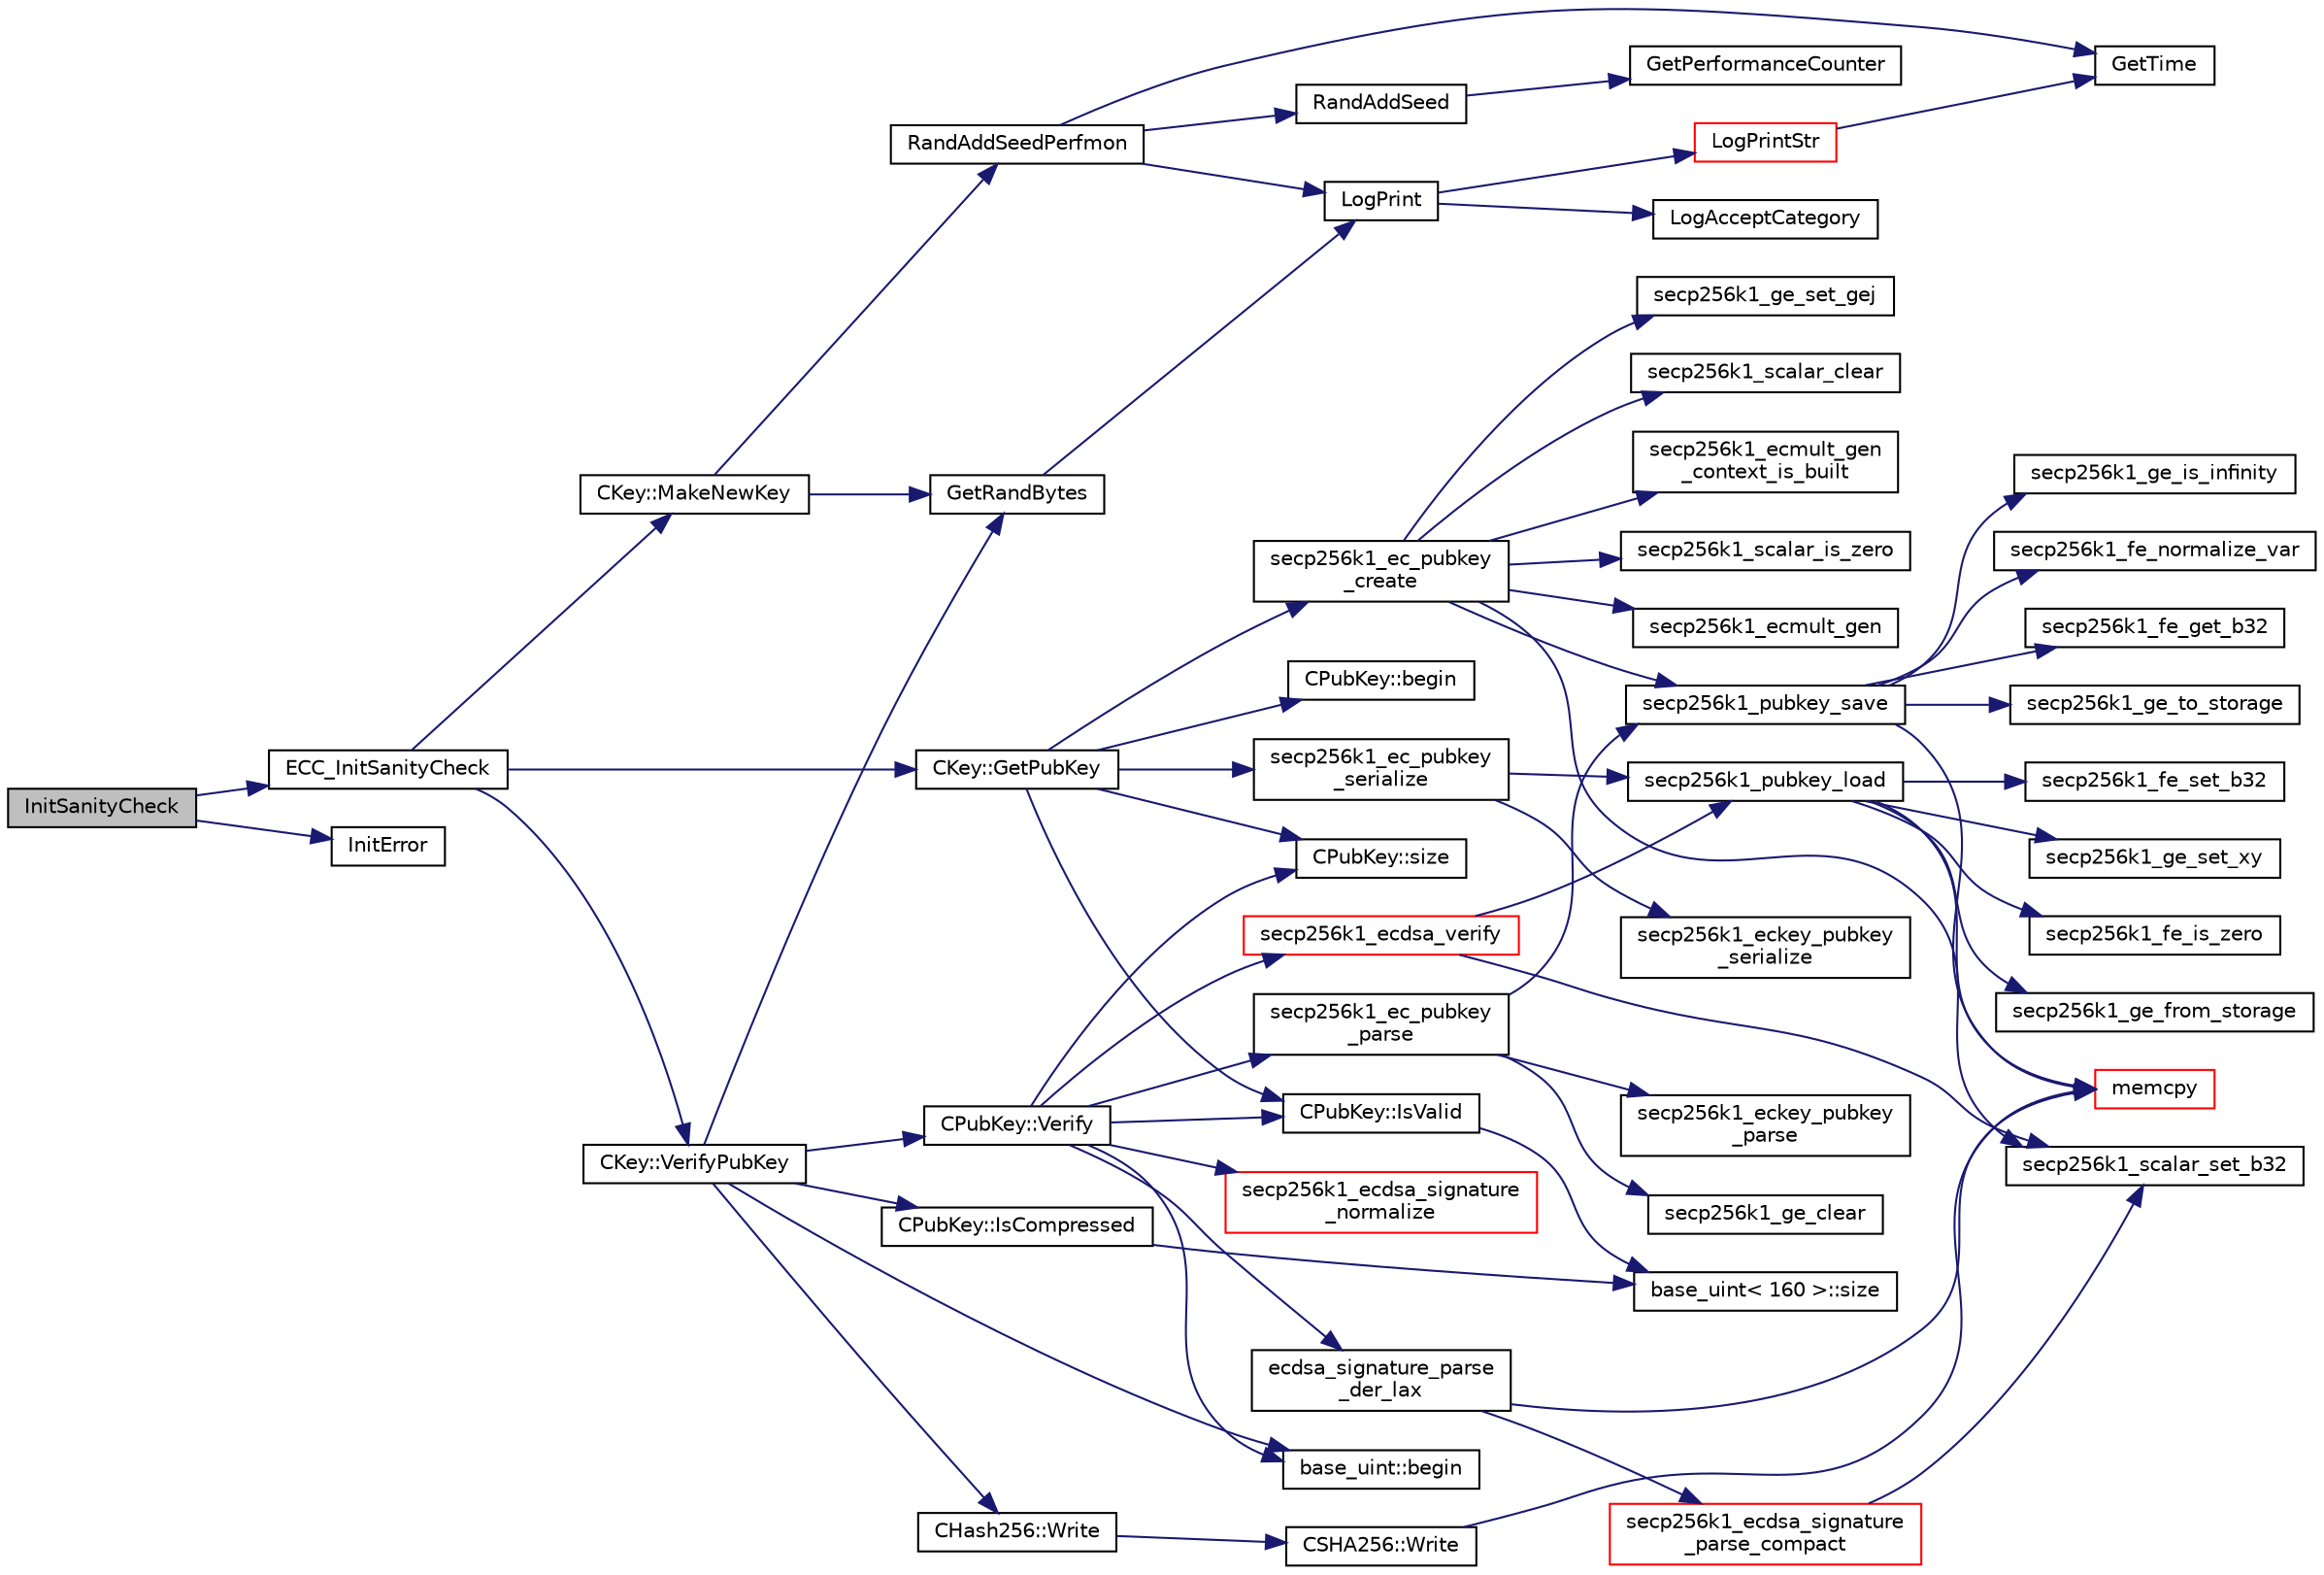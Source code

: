 digraph "InitSanityCheck"
{
  edge [fontname="Helvetica",fontsize="10",labelfontname="Helvetica",labelfontsize="10"];
  node [fontname="Helvetica",fontsize="10",shape=record];
  rankdir="LR";
  Node973 [label="InitSanityCheck",height=0.2,width=0.4,color="black", fillcolor="grey75", style="filled", fontcolor="black"];
  Node973 -> Node974 [color="midnightblue",fontsize="10",style="solid",fontname="Helvetica"];
  Node974 [label="ECC_InitSanityCheck",height=0.2,width=0.4,color="black", fillcolor="white", style="filled",URL="$d1/dbc/key_8cpp.html#adc8d142f5bcd2ca6646462fb45a7945d",tooltip="Check that required EC support is available at runtime. "];
  Node974 -> Node975 [color="midnightblue",fontsize="10",style="solid",fontname="Helvetica"];
  Node975 [label="CKey::MakeNewKey",height=0.2,width=0.4,color="black", fillcolor="white", style="filled",URL="$d2/d63/class_c_key.html#a9d12ed9d297e4286250fd7ea6b59e1a5"];
  Node975 -> Node976 [color="midnightblue",fontsize="10",style="solid",fontname="Helvetica"];
  Node976 [label="RandAddSeedPerfmon",height=0.2,width=0.4,color="black", fillcolor="white", style="filled",URL="$df/d2d/util_8cpp.html#a786af12a87491f8dc24351d93b9833b6"];
  Node976 -> Node977 [color="midnightblue",fontsize="10",style="solid",fontname="Helvetica"];
  Node977 [label="RandAddSeed",height=0.2,width=0.4,color="black", fillcolor="white", style="filled",URL="$df/d2d/util_8cpp.html#ab699fbdf803610a4e2060fd87787f7e0"];
  Node977 -> Node978 [color="midnightblue",fontsize="10",style="solid",fontname="Helvetica"];
  Node978 [label="GetPerformanceCounter",height=0.2,width=0.4,color="black", fillcolor="white", style="filled",URL="$d8/d3c/util_8h.html#acd4d9988b9bb3f31fddf72a34b2bc37f"];
  Node976 -> Node979 [color="midnightblue",fontsize="10",style="solid",fontname="Helvetica"];
  Node979 [label="GetTime",height=0.2,width=0.4,color="black", fillcolor="white", style="filled",URL="$df/d2d/util_8cpp.html#a46fac5fba8ba905b5f9acb364f5d8c6f"];
  Node976 -> Node980 [color="midnightblue",fontsize="10",style="solid",fontname="Helvetica"];
  Node980 [label="LogPrint",height=0.2,width=0.4,color="black", fillcolor="white", style="filled",URL="$d8/d3c/util_8h.html#aab1f837a2366f424bdc996fdf6352171"];
  Node980 -> Node981 [color="midnightblue",fontsize="10",style="solid",fontname="Helvetica"];
  Node981 [label="LogAcceptCategory",height=0.2,width=0.4,color="black", fillcolor="white", style="filled",URL="$d8/d3c/util_8h.html#a343d2a13efe00125f78d25dafb0a8d98"];
  Node980 -> Node982 [color="midnightblue",fontsize="10",style="solid",fontname="Helvetica"];
  Node982 [label="LogPrintStr",height=0.2,width=0.4,color="red", fillcolor="white", style="filled",URL="$d8/d3c/util_8h.html#afd4c3002b2797c0560adddb6af3ca1da"];
  Node982 -> Node979 [color="midnightblue",fontsize="10",style="solid",fontname="Helvetica"];
  Node975 -> Node990 [color="midnightblue",fontsize="10",style="solid",fontname="Helvetica"];
  Node990 [label="GetRandBytes",height=0.2,width=0.4,color="black", fillcolor="white", style="filled",URL="$df/d2d/util_8cpp.html#acf52c2aa8213c7b15e26594a2264ed8a"];
  Node990 -> Node980 [color="midnightblue",fontsize="10",style="solid",fontname="Helvetica"];
  Node974 -> Node991 [color="midnightblue",fontsize="10",style="solid",fontname="Helvetica"];
  Node991 [label="CKey::GetPubKey",height=0.2,width=0.4,color="black", fillcolor="white", style="filled",URL="$d2/d63/class_c_key.html#aa1085c59603a62db6ec776300f250337"];
  Node991 -> Node992 [color="midnightblue",fontsize="10",style="solid",fontname="Helvetica"];
  Node992 [label="secp256k1_ec_pubkey\l_create",height=0.2,width=0.4,color="black", fillcolor="white", style="filled",URL="$d7/dd3/secp256k1_8h.html#a7438071aa8a6dc4697abe4f4659f2161",tooltip="Compute the public key for a secret key. "];
  Node992 -> Node993 [color="midnightblue",fontsize="10",style="solid",fontname="Helvetica"];
  Node993 [label="secp256k1_ecmult_gen\l_context_is_built",height=0.2,width=0.4,color="black", fillcolor="white", style="filled",URL="$d6/d76/ecmult__gen_8h.html#a9a40662d6ed2cbab43dbddc25f570f97"];
  Node992 -> Node994 [color="midnightblue",fontsize="10",style="solid",fontname="Helvetica"];
  Node994 [label="secp256k1_scalar_set_b32",height=0.2,width=0.4,color="black", fillcolor="white", style="filled",URL="$db/d94/scalar_8h.html#a25cc2d45ae1d1765d07c3313cdf46fa0",tooltip="Set a scalar from a big endian byte array. "];
  Node992 -> Node995 [color="midnightblue",fontsize="10",style="solid",fontname="Helvetica"];
  Node995 [label="secp256k1_scalar_is_zero",height=0.2,width=0.4,color="black", fillcolor="white", style="filled",URL="$db/d94/scalar_8h.html#a3f0ac84fe49a1c1f51212582a2c149d4",tooltip="Check whether a scalar equals zero. "];
  Node992 -> Node996 [color="midnightblue",fontsize="10",style="solid",fontname="Helvetica"];
  Node996 [label="secp256k1_ecmult_gen",height=0.2,width=0.4,color="black", fillcolor="white", style="filled",URL="$d6/d76/ecmult__gen_8h.html#a5ed744c720cbb0a397c8d4c42c637f24",tooltip="Multiply with the generator: R = a*G. "];
  Node992 -> Node997 [color="midnightblue",fontsize="10",style="solid",fontname="Helvetica"];
  Node997 [label="secp256k1_ge_set_gej",height=0.2,width=0.4,color="black", fillcolor="white", style="filled",URL="$d9/dd1/group_8h.html#aa511eebf8cd7419763f06555ed4fb62d",tooltip="Set a group element equal to another which is given in jacobian coordinates. "];
  Node992 -> Node998 [color="midnightblue",fontsize="10",style="solid",fontname="Helvetica"];
  Node998 [label="secp256k1_pubkey_save",height=0.2,width=0.4,color="black", fillcolor="white", style="filled",URL="$d1/d8c/secp256k1_8c.html#aa061c9c5c861017bef990e5c4653e0f4"];
  Node998 -> Node999 [color="midnightblue",fontsize="10",style="solid",fontname="Helvetica"];
  Node999 [label="secp256k1_ge_to_storage",height=0.2,width=0.4,color="black", fillcolor="white", style="filled",URL="$d9/dd1/group_8h.html#ad6499ae629f998e50d8614869ee3c67f",tooltip="Convert a group element to the storage type. "];
  Node998 -> Node1000 [color="midnightblue",fontsize="10",style="solid",fontname="Helvetica"];
  Node1000 [label="memcpy",height=0.2,width=0.4,color="red", fillcolor="white", style="filled",URL="$d5/d9f/glibc__compat_8cpp.html#a0f46826ab0466591e136db24394923cf"];
  Node998 -> Node1003 [color="midnightblue",fontsize="10",style="solid",fontname="Helvetica"];
  Node1003 [label="secp256k1_ge_is_infinity",height=0.2,width=0.4,color="black", fillcolor="white", style="filled",URL="$d9/dd1/group_8h.html#ac83592db46af97faf7ba9b9a39a1f6ff",tooltip="Check whether a group element is the point at infinity. "];
  Node998 -> Node1004 [color="midnightblue",fontsize="10",style="solid",fontname="Helvetica"];
  Node1004 [label="secp256k1_fe_normalize_var",height=0.2,width=0.4,color="black", fillcolor="white", style="filled",URL="$d5/d5a/field_8h.html#a2d45c987537eadb2923c93aa3af9db71",tooltip="Normalize a field element, without constant-time guarantee. "];
  Node998 -> Node1005 [color="midnightblue",fontsize="10",style="solid",fontname="Helvetica"];
  Node1005 [label="secp256k1_fe_get_b32",height=0.2,width=0.4,color="black", fillcolor="white", style="filled",URL="$d5/d5a/field_8h.html#abb1017649be14b9ac1823be3c573e542",tooltip="Convert a field element to a 32-byte big endian value. "];
  Node992 -> Node1006 [color="midnightblue",fontsize="10",style="solid",fontname="Helvetica"];
  Node1006 [label="secp256k1_scalar_clear",height=0.2,width=0.4,color="black", fillcolor="white", style="filled",URL="$db/d94/scalar_8h.html#ad8fb9bc2a828903963bf37806d8edd11",tooltip="Clear a scalar to prevent the leak of sensitive data. "];
  Node991 -> Node1007 [color="midnightblue",fontsize="10",style="solid",fontname="Helvetica"];
  Node1007 [label="secp256k1_ec_pubkey\l_serialize",height=0.2,width=0.4,color="black", fillcolor="white", style="filled",URL="$d7/dd3/secp256k1_8h.html#a34977bf00322e510e881160c421836d7",tooltip="Serialize a pubkey object into a serialized byte sequence. "];
  Node1007 -> Node1008 [color="midnightblue",fontsize="10",style="solid",fontname="Helvetica"];
  Node1008 [label="secp256k1_pubkey_load",height=0.2,width=0.4,color="black", fillcolor="white", style="filled",URL="$d1/d8c/secp256k1_8c.html#a9966ec041e71010d1593ae2211ffb843"];
  Node1008 -> Node1000 [color="midnightblue",fontsize="10",style="solid",fontname="Helvetica"];
  Node1008 -> Node1009 [color="midnightblue",fontsize="10",style="solid",fontname="Helvetica"];
  Node1009 [label="secp256k1_ge_from_storage",height=0.2,width=0.4,color="black", fillcolor="white", style="filled",URL="$d9/dd1/group_8h.html#a8c1e7f328284d9ba56404bb8d99bf765",tooltip="Convert a group element back from the storage type. "];
  Node1008 -> Node1010 [color="midnightblue",fontsize="10",style="solid",fontname="Helvetica"];
  Node1010 [label="secp256k1_fe_set_b32",height=0.2,width=0.4,color="black", fillcolor="white", style="filled",URL="$d5/d5a/field_8h.html#a5c86a65052e3b135919c00fe2233a43d",tooltip="Set a field element equal to 32-byte big endian value. "];
  Node1008 -> Node1011 [color="midnightblue",fontsize="10",style="solid",fontname="Helvetica"];
  Node1011 [label="secp256k1_ge_set_xy",height=0.2,width=0.4,color="black", fillcolor="white", style="filled",URL="$d9/dd1/group_8h.html#a34ab3d1a9a0a7ff0ed1cedff9db5f73c",tooltip="Set a group element equal to the point with given X and Y coordinates. "];
  Node1008 -> Node1012 [color="midnightblue",fontsize="10",style="solid",fontname="Helvetica"];
  Node1012 [label="secp256k1_fe_is_zero",height=0.2,width=0.4,color="black", fillcolor="white", style="filled",URL="$d5/d5a/field_8h.html#a619ec4805df6cc54d70e6682ceebd098",tooltip="Verify whether a field element is zero. "];
  Node1007 -> Node1013 [color="midnightblue",fontsize="10",style="solid",fontname="Helvetica"];
  Node1013 [label="secp256k1_eckey_pubkey\l_serialize",height=0.2,width=0.4,color="black", fillcolor="white", style="filled",URL="$da/dff/eckey_8h.html#ae1f52342d70928f16c8e606da59e6aa6"];
  Node991 -> Node1014 [color="midnightblue",fontsize="10",style="solid",fontname="Helvetica"];
  Node1014 [label="CPubKey::begin",height=0.2,width=0.4,color="black", fillcolor="white", style="filled",URL="$da/d4e/class_c_pub_key.html#a859ab9909d68092d6d4fc739237ab358"];
  Node991 -> Node1015 [color="midnightblue",fontsize="10",style="solid",fontname="Helvetica"];
  Node1015 [label="CPubKey::size",height=0.2,width=0.4,color="black", fillcolor="white", style="filled",URL="$da/d4e/class_c_pub_key.html#a6bb28fcf0a5f799c69f5b7269363b309"];
  Node991 -> Node1016 [color="midnightblue",fontsize="10",style="solid",fontname="Helvetica"];
  Node1016 [label="CPubKey::IsValid",height=0.2,width=0.4,color="black", fillcolor="white", style="filled",URL="$da/d4e/class_c_pub_key.html#a4fa94293cf8577fd039b9a133f6c7f30"];
  Node1016 -> Node1017 [color="midnightblue",fontsize="10",style="solid",fontname="Helvetica"];
  Node1017 [label="base_uint\< 160 \>::size",height=0.2,width=0.4,color="black", fillcolor="white", style="filled",URL="$da/df7/classbase__uint.html#a1f49b034e686269601ea89b0319b8004"];
  Node974 -> Node1018 [color="midnightblue",fontsize="10",style="solid",fontname="Helvetica"];
  Node1018 [label="CKey::VerifyPubKey",height=0.2,width=0.4,color="black", fillcolor="white", style="filled",URL="$d2/d63/class_c_key.html#ac53425b8d0f89067bce781c485101b20",tooltip="Verify thoroughly whether a private key and a public key match. "];
  Node1018 -> Node1019 [color="midnightblue",fontsize="10",style="solid",fontname="Helvetica"];
  Node1019 [label="CPubKey::IsCompressed",height=0.2,width=0.4,color="black", fillcolor="white", style="filled",URL="$da/d4e/class_c_pub_key.html#a25f8b70340ad20ddab0f80ec4cee9396"];
  Node1019 -> Node1017 [color="midnightblue",fontsize="10",style="solid",fontname="Helvetica"];
  Node1018 -> Node990 [color="midnightblue",fontsize="10",style="solid",fontname="Helvetica"];
  Node1018 -> Node1020 [color="midnightblue",fontsize="10",style="solid",fontname="Helvetica"];
  Node1020 [label="CHash256::Write",height=0.2,width=0.4,color="black", fillcolor="white", style="filled",URL="$d4/dec/class_c_hash256.html#a9cc25033c6435cb28e2e8e377c949a7a"];
  Node1020 -> Node1021 [color="midnightblue",fontsize="10",style="solid",fontname="Helvetica"];
  Node1021 [label="CSHA256::Write",height=0.2,width=0.4,color="black", fillcolor="white", style="filled",URL="$d7/d2e/class_c_s_h_a256.html#a9d7de520a562655da85349372820c883"];
  Node1021 -> Node1000 [color="midnightblue",fontsize="10",style="solid",fontname="Helvetica"];
  Node1018 -> Node1022 [color="midnightblue",fontsize="10",style="solid",fontname="Helvetica"];
  Node1022 [label="base_uint::begin",height=0.2,width=0.4,color="black", fillcolor="white", style="filled",URL="$da/df7/classbase__uint.html#aaa32054bf4e8fbb31d54a75f6065174d"];
  Node1018 -> Node1023 [color="midnightblue",fontsize="10",style="solid",fontname="Helvetica"];
  Node1023 [label="CPubKey::Verify",height=0.2,width=0.4,color="black", fillcolor="white", style="filled",URL="$da/d4e/class_c_pub_key.html#a5b3fef213b227394ca9d0a1e3baa957e"];
  Node1023 -> Node1016 [color="midnightblue",fontsize="10",style="solid",fontname="Helvetica"];
  Node1023 -> Node1024 [color="midnightblue",fontsize="10",style="solid",fontname="Helvetica"];
  Node1024 [label="secp256k1_ec_pubkey\l_parse",height=0.2,width=0.4,color="black", fillcolor="white", style="filled",URL="$d7/dd3/secp256k1_8h.html#a4e5dc8952c9a7e791376505ef2023ca1",tooltip="Parse a variable-length public key into the pubkey object. "];
  Node1024 -> Node1025 [color="midnightblue",fontsize="10",style="solid",fontname="Helvetica"];
  Node1025 [label="secp256k1_eckey_pubkey\l_parse",height=0.2,width=0.4,color="black", fillcolor="white", style="filled",URL="$da/dff/eckey_8h.html#ae0cdb1eef2dc770d70aac0ad50a35e9a"];
  Node1024 -> Node998 [color="midnightblue",fontsize="10",style="solid",fontname="Helvetica"];
  Node1024 -> Node1026 [color="midnightblue",fontsize="10",style="solid",fontname="Helvetica"];
  Node1026 [label="secp256k1_ge_clear",height=0.2,width=0.4,color="black", fillcolor="white", style="filled",URL="$d9/dd1/group_8h.html#a34793cf48794f089bb28597d1a9f23b2",tooltip="Clear a secp256k1_ge to prevent leaking sensitive information. "];
  Node1023 -> Node1015 [color="midnightblue",fontsize="10",style="solid",fontname="Helvetica"];
  Node1023 -> Node1027 [color="midnightblue",fontsize="10",style="solid",fontname="Helvetica"];
  Node1027 [label="ecdsa_signature_parse\l_der_lax",height=0.2,width=0.4,color="black", fillcolor="white", style="filled",URL="$da/d8e/pubkey_8cpp.html#acd68762de13ffb2c909fcf12acfea0fd",tooltip="This function is taken from the libsecp256k1 distribution and implements DER parsing for ECDSA signat..."];
  Node1027 -> Node1028 [color="midnightblue",fontsize="10",style="solid",fontname="Helvetica"];
  Node1028 [label="secp256k1_ecdsa_signature\l_parse_compact",height=0.2,width=0.4,color="red", fillcolor="white", style="filled",URL="$d7/dd3/secp256k1_8h.html#a2aff2802eca3d15ec54298e879579897",tooltip="Parse an ECDSA signature in compact (64 bytes) format. "];
  Node1028 -> Node994 [color="midnightblue",fontsize="10",style="solid",fontname="Helvetica"];
  Node1027 -> Node1000 [color="midnightblue",fontsize="10",style="solid",fontname="Helvetica"];
  Node1023 -> Node1031 [color="midnightblue",fontsize="10",style="solid",fontname="Helvetica"];
  Node1031 [label="secp256k1_ecdsa_signature\l_normalize",height=0.2,width=0.4,color="red", fillcolor="white", style="filled",URL="$d7/dd3/secp256k1_8h.html#a93ec36a19229f08acc5ff1ca613ab3a1",tooltip="Convert a signature to a normalized lower-S form. "];
  Node1023 -> Node1035 [color="midnightblue",fontsize="10",style="solid",fontname="Helvetica"];
  Node1035 [label="secp256k1_ecdsa_verify",height=0.2,width=0.4,color="red", fillcolor="white", style="filled",URL="$d7/dd3/secp256k1_8h.html#a41065390f9039c4140ec04999724987d",tooltip="Verify an ECDSA signature. "];
  Node1035 -> Node994 [color="midnightblue",fontsize="10",style="solid",fontname="Helvetica"];
  Node1035 -> Node1008 [color="midnightblue",fontsize="10",style="solid",fontname="Helvetica"];
  Node1023 -> Node1022 [color="midnightblue",fontsize="10",style="solid",fontname="Helvetica"];
  Node973 -> Node1038 [color="midnightblue",fontsize="10",style="solid",fontname="Helvetica"];
  Node1038 [label="InitError",height=0.2,width=0.4,color="black", fillcolor="white", style="filled",URL="$d0/dc9/init_8cpp.html#ac9735d5270989ff15eecbb44c26e85da"];
}
